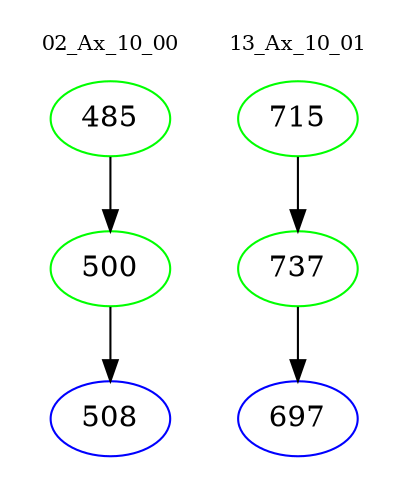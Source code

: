 digraph{
subgraph cluster_0 {
color = white
label = "02_Ax_10_00";
fontsize=10;
T0_485 [label="485", color="green"]
T0_485 -> T0_500 [color="black"]
T0_500 [label="500", color="green"]
T0_500 -> T0_508 [color="black"]
T0_508 [label="508", color="blue"]
}
subgraph cluster_1 {
color = white
label = "13_Ax_10_01";
fontsize=10;
T1_715 [label="715", color="green"]
T1_715 -> T1_737 [color="black"]
T1_737 [label="737", color="green"]
T1_737 -> T1_697 [color="black"]
T1_697 [label="697", color="blue"]
}
}
